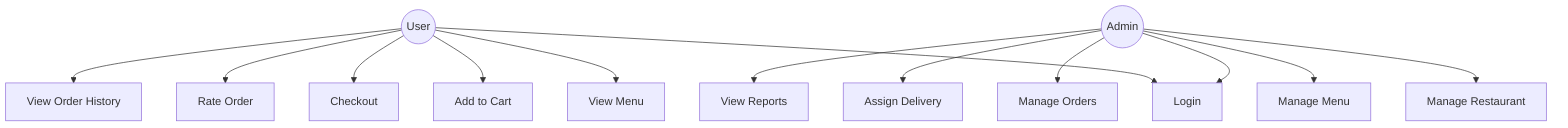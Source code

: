 graph TD
    User((User))
    Admin((Admin))
    
    Login[Login]
    ViewMenu[View Menu]
    AddToCart[Add to Cart]
    Checkout[Checkout]
    RateOrder[Rate Order]
    ViewOrderHistory[View Order History]
    
    ManageRestaurant[Manage Restaurant]
    ManageMenu[Manage Menu]
    ManageOrders[Manage Orders]
    AssignDelivery[Assign Delivery]
    ViewReports[View Reports]
    
    User --> Login
    User --> ViewMenu
    User --> AddToCart
    User --> Checkout
    User --> RateOrder
    User --> ViewOrderHistory
    
    Admin --> Login
    Admin --> ManageRestaurant
    Admin --> ManageMenu
    Admin --> ManageOrders
    Admin --> AssignDelivery
    Admin --> ViewReports